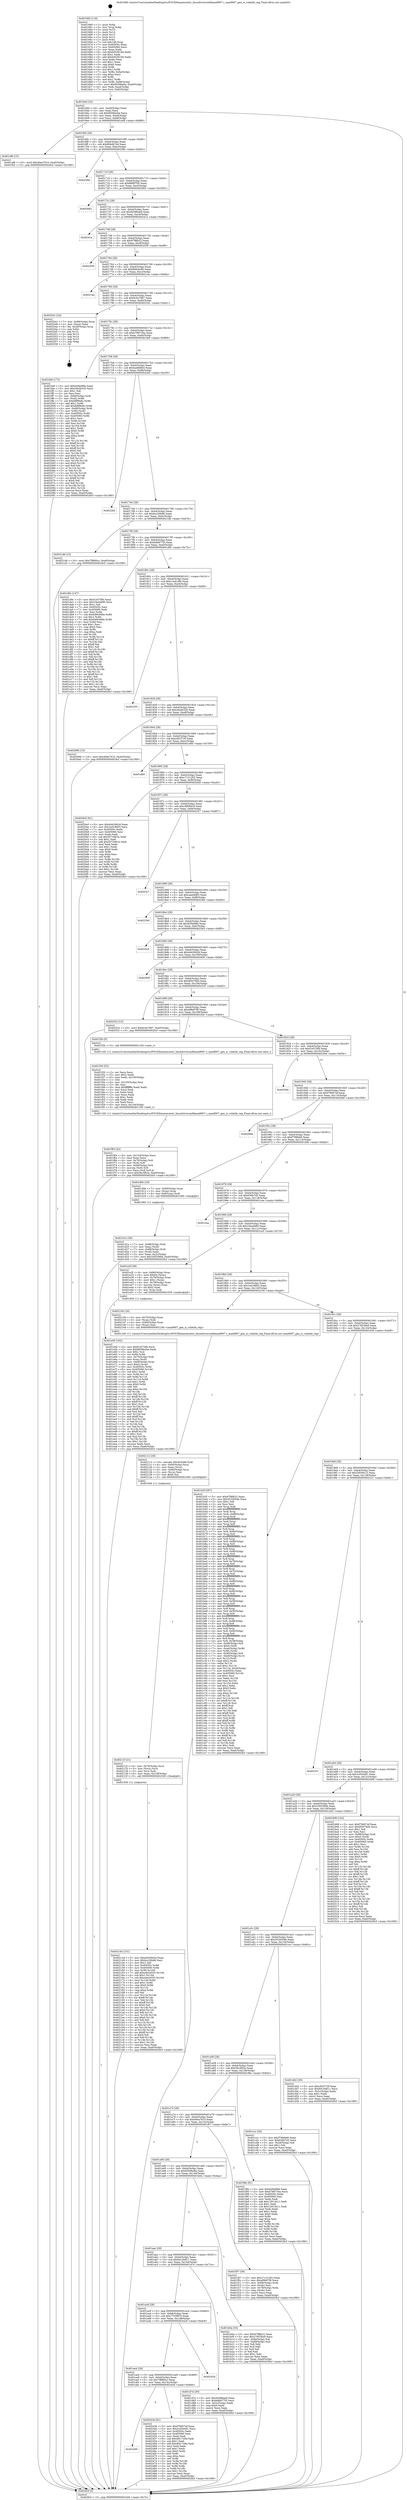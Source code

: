 digraph "0x401660" {
  label = "0x401660 (/mnt/c/Users/mathe/Desktop/tcc/POCII/binaries/extr_linuxdriversmfdmax8907.c_max8907_gen_is_volatile_reg_Final-ollvm.out::main(0))"
  labelloc = "t"
  node[shape=record]

  Entry [label="",width=0.3,height=0.3,shape=circle,fillcolor=black,style=filled]
  "0x4016d4" [label="{
     0x4016d4 [32]\l
     | [instrs]\l
     &nbsp;&nbsp;0x4016d4 \<+6\>: mov -0xa0(%rbp),%eax\l
     &nbsp;&nbsp;0x4016da \<+2\>: mov %eax,%ecx\l
     &nbsp;&nbsp;0x4016dc \<+6\>: sub $0x8056b2be,%ecx\l
     &nbsp;&nbsp;0x4016e2 \<+6\>: mov %eax,-0xb4(%rbp)\l
     &nbsp;&nbsp;0x4016e8 \<+6\>: mov %ecx,-0xb8(%rbp)\l
     &nbsp;&nbsp;0x4016ee \<+6\>: je 0000000000401ef8 \<main+0x898\>\l
  }"]
  "0x401ef8" [label="{
     0x401ef8 [15]\l
     | [instrs]\l
     &nbsp;&nbsp;0x401ef8 \<+10\>: movl $0x40ee7610,-0xa0(%rbp)\l
     &nbsp;&nbsp;0x401f02 \<+5\>: jmp 00000000004026cf \<main+0x106f\>\l
  }"]
  "0x4016f4" [label="{
     0x4016f4 [28]\l
     | [instrs]\l
     &nbsp;&nbsp;0x4016f4 \<+5\>: jmp 00000000004016f9 \<main+0x99\>\l
     &nbsp;&nbsp;0x4016f9 \<+6\>: mov -0xb4(%rbp),%eax\l
     &nbsp;&nbsp;0x4016ff \<+5\>: sub $0x80bdb7ed,%eax\l
     &nbsp;&nbsp;0x401704 \<+6\>: mov %eax,-0xbc(%rbp)\l
     &nbsp;&nbsp;0x40170a \<+6\>: je 000000000040238e \<main+0xd2e\>\l
  }"]
  Exit [label="",width=0.3,height=0.3,shape=circle,fillcolor=black,style=filled,peripheries=2]
  "0x40238e" [label="{
     0x40238e\l
  }", style=dashed]
  "0x401710" [label="{
     0x401710 [28]\l
     | [instrs]\l
     &nbsp;&nbsp;0x401710 \<+5\>: jmp 0000000000401715 \<main+0xb5\>\l
     &nbsp;&nbsp;0x401715 \<+6\>: mov -0xb4(%rbp),%eax\l
     &nbsp;&nbsp;0x40171b \<+5\>: sub $0x86f8f700,%eax\l
     &nbsp;&nbsp;0x401720 \<+6\>: mov %eax,-0xc0(%rbp)\l
     &nbsp;&nbsp;0x401726 \<+6\>: je 0000000000402662 \<main+0x1002\>\l
  }"]
  "0x401b00" [label="{
     0x401b00\l
  }", style=dashed]
  "0x402662" [label="{
     0x402662\l
  }", style=dashed]
  "0x40172c" [label="{
     0x40172c [28]\l
     | [instrs]\l
     &nbsp;&nbsp;0x40172c \<+5\>: jmp 0000000000401731 \<main+0xd1\>\l
     &nbsp;&nbsp;0x401731 \<+6\>: mov -0xb4(%rbp),%eax\l
     &nbsp;&nbsp;0x401737 \<+5\>: sub $0x92086ae9,%eax\l
     &nbsp;&nbsp;0x40173c \<+6\>: mov %eax,-0xc4(%rbp)\l
     &nbsp;&nbsp;0x401742 \<+6\>: je 000000000040241a \<main+0xdba\>\l
  }"]
  "0x40243d" [label="{
     0x40243d [91]\l
     | [instrs]\l
     &nbsp;&nbsp;0x40243d \<+5\>: mov $0xf76607ef,%eax\l
     &nbsp;&nbsp;0x402442 \<+5\>: mov $0x2c934491,%ecx\l
     &nbsp;&nbsp;0x402447 \<+7\>: mov 0x40505c,%edx\l
     &nbsp;&nbsp;0x40244e \<+7\>: mov 0x405060,%esi\l
     &nbsp;&nbsp;0x402455 \<+2\>: mov %edx,%edi\l
     &nbsp;&nbsp;0x402457 \<+6\>: sub $0x4f417e9a,%edi\l
     &nbsp;&nbsp;0x40245d \<+3\>: sub $0x1,%edi\l
     &nbsp;&nbsp;0x402460 \<+6\>: add $0x4f417e9a,%edi\l
     &nbsp;&nbsp;0x402466 \<+3\>: imul %edi,%edx\l
     &nbsp;&nbsp;0x402469 \<+3\>: and $0x1,%edx\l
     &nbsp;&nbsp;0x40246c \<+3\>: cmp $0x0,%edx\l
     &nbsp;&nbsp;0x40246f \<+4\>: sete %r8b\l
     &nbsp;&nbsp;0x402473 \<+3\>: cmp $0xa,%esi\l
     &nbsp;&nbsp;0x402476 \<+4\>: setl %r9b\l
     &nbsp;&nbsp;0x40247a \<+3\>: mov %r8b,%r10b\l
     &nbsp;&nbsp;0x40247d \<+3\>: and %r9b,%r10b\l
     &nbsp;&nbsp;0x402480 \<+3\>: xor %r9b,%r8b\l
     &nbsp;&nbsp;0x402483 \<+3\>: or %r8b,%r10b\l
     &nbsp;&nbsp;0x402486 \<+4\>: test $0x1,%r10b\l
     &nbsp;&nbsp;0x40248a \<+3\>: cmovne %ecx,%eax\l
     &nbsp;&nbsp;0x40248d \<+6\>: mov %eax,-0xa0(%rbp)\l
     &nbsp;&nbsp;0x402493 \<+5\>: jmp 00000000004026cf \<main+0x106f\>\l
  }"]
  "0x40241a" [label="{
     0x40241a\l
  }", style=dashed]
  "0x401748" [label="{
     0x401748 [28]\l
     | [instrs]\l
     &nbsp;&nbsp;0x401748 \<+5\>: jmp 000000000040174d \<main+0xed\>\l
     &nbsp;&nbsp;0x40174d \<+6\>: mov -0xb4(%rbp),%eax\l
     &nbsp;&nbsp;0x401753 \<+5\>: sub $0x97f8fb22,%eax\l
     &nbsp;&nbsp;0x401758 \<+6\>: mov %eax,-0xc8(%rbp)\l
     &nbsp;&nbsp;0x40175e \<+6\>: je 0000000000402559 \<main+0xef9\>\l
  }"]
  "0x401ae4" [label="{
     0x401ae4 [28]\l
     | [instrs]\l
     &nbsp;&nbsp;0x401ae4 \<+5\>: jmp 0000000000401ae9 \<main+0x489\>\l
     &nbsp;&nbsp;0x401ae9 \<+6\>: mov -0xb4(%rbp),%eax\l
     &nbsp;&nbsp;0x401aef \<+5\>: sub $0x7f8f60cc,%eax\l
     &nbsp;&nbsp;0x401af4 \<+6\>: mov %eax,-0x14c(%rbp)\l
     &nbsp;&nbsp;0x401afa \<+6\>: je 000000000040243d \<main+0xddd\>\l
  }"]
  "0x402559" [label="{
     0x402559\l
  }", style=dashed]
  "0x401764" [label="{
     0x401764 [28]\l
     | [instrs]\l
     &nbsp;&nbsp;0x401764 \<+5\>: jmp 0000000000401769 \<main+0x109\>\l
     &nbsp;&nbsp;0x401769 \<+6\>: mov -0xb4(%rbp),%eax\l
     &nbsp;&nbsp;0x40176f \<+5\>: sub $0x9b8c6c80,%eax\l
     &nbsp;&nbsp;0x401774 \<+6\>: mov %eax,-0xcc(%rbp)\l
     &nbsp;&nbsp;0x40177a \<+6\>: je 00000000004021ea \<main+0xb8a\>\l
  }"]
  "0x402429" [label="{
     0x402429\l
  }", style=dashed]
  "0x4021ea" [label="{
     0x4021ea\l
  }", style=dashed]
  "0x401780" [label="{
     0x401780 [28]\l
     | [instrs]\l
     &nbsp;&nbsp;0x401780 \<+5\>: jmp 0000000000401785 \<main+0x125\>\l
     &nbsp;&nbsp;0x401785 \<+6\>: mov -0xb4(%rbp),%eax\l
     &nbsp;&nbsp;0x40178b \<+5\>: sub $0x9c5e7897,%eax\l
     &nbsp;&nbsp;0x401790 \<+6\>: mov %eax,-0xd0(%rbp)\l
     &nbsp;&nbsp;0x401796 \<+6\>: je 0000000000402541 \<main+0xee1\>\l
  }"]
  "0x402144" [label="{
     0x402144 [151]\l
     | [instrs]\l
     &nbsp;&nbsp;0x402144 \<+5\>: mov $0xd443942d,%eax\l
     &nbsp;&nbsp;0x402149 \<+5\>: mov $0xbcc26b66,%esi\l
     &nbsp;&nbsp;0x40214e \<+2\>: mov $0x1,%dl\l
     &nbsp;&nbsp;0x402150 \<+8\>: mov 0x40505c,%r8d\l
     &nbsp;&nbsp;0x402158 \<+8\>: mov 0x405060,%r9d\l
     &nbsp;&nbsp;0x402160 \<+3\>: mov %r8d,%r10d\l
     &nbsp;&nbsp;0x402163 \<+7\>: add $0xe4e2e553,%r10d\l
     &nbsp;&nbsp;0x40216a \<+4\>: sub $0x1,%r10d\l
     &nbsp;&nbsp;0x40216e \<+7\>: sub $0xe4e2e553,%r10d\l
     &nbsp;&nbsp;0x402175 \<+4\>: imul %r10d,%r8d\l
     &nbsp;&nbsp;0x402179 \<+4\>: and $0x1,%r8d\l
     &nbsp;&nbsp;0x40217d \<+4\>: cmp $0x0,%r8d\l
     &nbsp;&nbsp;0x402181 \<+4\>: sete %r11b\l
     &nbsp;&nbsp;0x402185 \<+4\>: cmp $0xa,%r9d\l
     &nbsp;&nbsp;0x402189 \<+3\>: setl %bl\l
     &nbsp;&nbsp;0x40218c \<+3\>: mov %r11b,%r14b\l
     &nbsp;&nbsp;0x40218f \<+4\>: xor $0xff,%r14b\l
     &nbsp;&nbsp;0x402193 \<+3\>: mov %bl,%r15b\l
     &nbsp;&nbsp;0x402196 \<+4\>: xor $0xff,%r15b\l
     &nbsp;&nbsp;0x40219a \<+3\>: xor $0x0,%dl\l
     &nbsp;&nbsp;0x40219d \<+3\>: mov %r14b,%r12b\l
     &nbsp;&nbsp;0x4021a0 \<+4\>: and $0x0,%r12b\l
     &nbsp;&nbsp;0x4021a4 \<+3\>: and %dl,%r11b\l
     &nbsp;&nbsp;0x4021a7 \<+3\>: mov %r15b,%r13b\l
     &nbsp;&nbsp;0x4021aa \<+4\>: and $0x0,%r13b\l
     &nbsp;&nbsp;0x4021ae \<+2\>: and %dl,%bl\l
     &nbsp;&nbsp;0x4021b0 \<+3\>: or %r11b,%r12b\l
     &nbsp;&nbsp;0x4021b3 \<+3\>: or %bl,%r13b\l
     &nbsp;&nbsp;0x4021b6 \<+3\>: xor %r13b,%r12b\l
     &nbsp;&nbsp;0x4021b9 \<+3\>: or %r15b,%r14b\l
     &nbsp;&nbsp;0x4021bc \<+4\>: xor $0xff,%r14b\l
     &nbsp;&nbsp;0x4021c0 \<+3\>: or $0x0,%dl\l
     &nbsp;&nbsp;0x4021c3 \<+3\>: and %dl,%r14b\l
     &nbsp;&nbsp;0x4021c6 \<+3\>: or %r14b,%r12b\l
     &nbsp;&nbsp;0x4021c9 \<+4\>: test $0x1,%r12b\l
     &nbsp;&nbsp;0x4021cd \<+3\>: cmovne %esi,%eax\l
     &nbsp;&nbsp;0x4021d0 \<+6\>: mov %eax,-0xa0(%rbp)\l
     &nbsp;&nbsp;0x4021d6 \<+5\>: jmp 00000000004026cf \<main+0x106f\>\l
  }"]
  "0x402541" [label="{
     0x402541 [24]\l
     | [instrs]\l
     &nbsp;&nbsp;0x402541 \<+7\>: mov -0x98(%rbp),%rax\l
     &nbsp;&nbsp;0x402548 \<+2\>: mov (%rax),%eax\l
     &nbsp;&nbsp;0x40254a \<+4\>: lea -0x28(%rbp),%rsp\l
     &nbsp;&nbsp;0x40254e \<+1\>: pop %rbx\l
     &nbsp;&nbsp;0x40254f \<+2\>: pop %r12\l
     &nbsp;&nbsp;0x402551 \<+2\>: pop %r13\l
     &nbsp;&nbsp;0x402553 \<+2\>: pop %r14\l
     &nbsp;&nbsp;0x402555 \<+2\>: pop %r15\l
     &nbsp;&nbsp;0x402557 \<+1\>: pop %rbp\l
     &nbsp;&nbsp;0x402558 \<+1\>: ret\l
  }"]
  "0x40179c" [label="{
     0x40179c [28]\l
     | [instrs]\l
     &nbsp;&nbsp;0x40179c \<+5\>: jmp 00000000004017a1 \<main+0x141\>\l
     &nbsp;&nbsp;0x4017a1 \<+6\>: mov -0xb4(%rbp),%eax\l
     &nbsp;&nbsp;0x4017a7 \<+5\>: sub $0xb788734a,%eax\l
     &nbsp;&nbsp;0x4017ac \<+6\>: mov %eax,-0xd4(%rbp)\l
     &nbsp;&nbsp;0x4017b2 \<+6\>: je 0000000000401fe9 \<main+0x989\>\l
  }"]
  "0x40212f" [label="{
     0x40212f [21]\l
     | [instrs]\l
     &nbsp;&nbsp;0x40212f \<+4\>: mov -0x70(%rbp),%rcx\l
     &nbsp;&nbsp;0x402133 \<+3\>: mov (%rcx),%rcx\l
     &nbsp;&nbsp;0x402136 \<+3\>: mov %rcx,%rdi\l
     &nbsp;&nbsp;0x402139 \<+6\>: mov %eax,-0x158(%rbp)\l
     &nbsp;&nbsp;0x40213f \<+5\>: call 0000000000401030 \<free@plt\>\l
     | [calls]\l
     &nbsp;&nbsp;0x401030 \{1\} (unknown)\l
  }"]
  "0x401fe9" [label="{
     0x401fe9 [173]\l
     | [instrs]\l
     &nbsp;&nbsp;0x401fe9 \<+5\>: mov $0xd2f4d98e,%eax\l
     &nbsp;&nbsp;0x401fee \<+5\>: mov $0xc6a5b320,%ecx\l
     &nbsp;&nbsp;0x401ff3 \<+2\>: mov $0x1,%dl\l
     &nbsp;&nbsp;0x401ff5 \<+2\>: xor %esi,%esi\l
     &nbsp;&nbsp;0x401ff7 \<+4\>: mov -0x68(%rbp),%rdi\l
     &nbsp;&nbsp;0x401ffb \<+3\>: mov (%rdi),%r8d\l
     &nbsp;&nbsp;0x401ffe \<+7\>: sub $0xfd8f9e8c,%r8d\l
     &nbsp;&nbsp;0x402005 \<+4\>: add $0x1,%r8d\l
     &nbsp;&nbsp;0x402009 \<+7\>: add $0xfd8f9e8c,%r8d\l
     &nbsp;&nbsp;0x402010 \<+4\>: mov -0x68(%rbp),%rdi\l
     &nbsp;&nbsp;0x402014 \<+3\>: mov %r8d,(%rdi)\l
     &nbsp;&nbsp;0x402017 \<+8\>: mov 0x40505c,%r8d\l
     &nbsp;&nbsp;0x40201f \<+8\>: mov 0x405060,%r9d\l
     &nbsp;&nbsp;0x402027 \<+3\>: sub $0x1,%esi\l
     &nbsp;&nbsp;0x40202a \<+3\>: mov %r8d,%r10d\l
     &nbsp;&nbsp;0x40202d \<+3\>: add %esi,%r10d\l
     &nbsp;&nbsp;0x402030 \<+4\>: imul %r10d,%r8d\l
     &nbsp;&nbsp;0x402034 \<+4\>: and $0x1,%r8d\l
     &nbsp;&nbsp;0x402038 \<+4\>: cmp $0x0,%r8d\l
     &nbsp;&nbsp;0x40203c \<+4\>: sete %r11b\l
     &nbsp;&nbsp;0x402040 \<+4\>: cmp $0xa,%r9d\l
     &nbsp;&nbsp;0x402044 \<+3\>: setl %bl\l
     &nbsp;&nbsp;0x402047 \<+3\>: mov %r11b,%r14b\l
     &nbsp;&nbsp;0x40204a \<+4\>: xor $0xff,%r14b\l
     &nbsp;&nbsp;0x40204e \<+3\>: mov %bl,%r15b\l
     &nbsp;&nbsp;0x402051 \<+4\>: xor $0xff,%r15b\l
     &nbsp;&nbsp;0x402055 \<+3\>: xor $0x0,%dl\l
     &nbsp;&nbsp;0x402058 \<+3\>: mov %r14b,%r12b\l
     &nbsp;&nbsp;0x40205b \<+4\>: and $0x0,%r12b\l
     &nbsp;&nbsp;0x40205f \<+3\>: and %dl,%r11b\l
     &nbsp;&nbsp;0x402062 \<+3\>: mov %r15b,%r13b\l
     &nbsp;&nbsp;0x402065 \<+4\>: and $0x0,%r13b\l
     &nbsp;&nbsp;0x402069 \<+2\>: and %dl,%bl\l
     &nbsp;&nbsp;0x40206b \<+3\>: or %r11b,%r12b\l
     &nbsp;&nbsp;0x40206e \<+3\>: or %bl,%r13b\l
     &nbsp;&nbsp;0x402071 \<+3\>: xor %r13b,%r12b\l
     &nbsp;&nbsp;0x402074 \<+3\>: or %r15b,%r14b\l
     &nbsp;&nbsp;0x402077 \<+4\>: xor $0xff,%r14b\l
     &nbsp;&nbsp;0x40207b \<+3\>: or $0x0,%dl\l
     &nbsp;&nbsp;0x40207e \<+3\>: and %dl,%r14b\l
     &nbsp;&nbsp;0x402081 \<+3\>: or %r14b,%r12b\l
     &nbsp;&nbsp;0x402084 \<+4\>: test $0x1,%r12b\l
     &nbsp;&nbsp;0x402088 \<+3\>: cmovne %ecx,%eax\l
     &nbsp;&nbsp;0x40208b \<+6\>: mov %eax,-0xa0(%rbp)\l
     &nbsp;&nbsp;0x402091 \<+5\>: jmp 00000000004026cf \<main+0x106f\>\l
  }"]
  "0x4017b8" [label="{
     0x4017b8 [28]\l
     | [instrs]\l
     &nbsp;&nbsp;0x4017b8 \<+5\>: jmp 00000000004017bd \<main+0x15d\>\l
     &nbsp;&nbsp;0x4017bd \<+6\>: mov -0xb4(%rbp),%eax\l
     &nbsp;&nbsp;0x4017c3 \<+5\>: sub $0xbad8d8c0,%eax\l
     &nbsp;&nbsp;0x4017c8 \<+6\>: mov %eax,-0xd8(%rbp)\l
     &nbsp;&nbsp;0x4017ce \<+6\>: je 00000000004022b0 \<main+0xc50\>\l
  }"]
  "0x402112" [label="{
     0x402112 [29]\l
     | [instrs]\l
     &nbsp;&nbsp;0x402112 \<+10\>: movabs $0x4030d6,%rdi\l
     &nbsp;&nbsp;0x40211c \<+4\>: mov -0x60(%rbp),%rcx\l
     &nbsp;&nbsp;0x402120 \<+2\>: mov %eax,(%rcx)\l
     &nbsp;&nbsp;0x402122 \<+4\>: mov -0x60(%rbp),%rcx\l
     &nbsp;&nbsp;0x402126 \<+2\>: mov (%rcx),%esi\l
     &nbsp;&nbsp;0x402128 \<+2\>: mov $0x0,%al\l
     &nbsp;&nbsp;0x40212a \<+5\>: call 0000000000401040 \<printf@plt\>\l
     | [calls]\l
     &nbsp;&nbsp;0x401040 \{1\} (unknown)\l
  }"]
  "0x4022b0" [label="{
     0x4022b0\l
  }", style=dashed]
  "0x4017d4" [label="{
     0x4017d4 [28]\l
     | [instrs]\l
     &nbsp;&nbsp;0x4017d4 \<+5\>: jmp 00000000004017d9 \<main+0x179\>\l
     &nbsp;&nbsp;0x4017d9 \<+6\>: mov -0xb4(%rbp),%eax\l
     &nbsp;&nbsp;0x4017df \<+5\>: sub $0xbcc26b66,%eax\l
     &nbsp;&nbsp;0x4017e4 \<+6\>: mov %eax,-0xdc(%rbp)\l
     &nbsp;&nbsp;0x4017ea \<+6\>: je 00000000004021db \<main+0xb7b\>\l
  }"]
  "0x401f64" [label="{
     0x401f64 [42]\l
     | [instrs]\l
     &nbsp;&nbsp;0x401f64 \<+6\>: mov -0x154(%rbp),%ecx\l
     &nbsp;&nbsp;0x401f6a \<+3\>: imul %eax,%ecx\l
     &nbsp;&nbsp;0x401f6d \<+4\>: mov -0x70(%rbp),%r8\l
     &nbsp;&nbsp;0x401f71 \<+3\>: mov (%r8),%r8\l
     &nbsp;&nbsp;0x401f74 \<+4\>: mov -0x68(%rbp),%r9\l
     &nbsp;&nbsp;0x401f78 \<+3\>: movslq (%r9),%r9\l
     &nbsp;&nbsp;0x401f7b \<+4\>: mov %ecx,(%r8,%r9,4)\l
     &nbsp;&nbsp;0x401f7f \<+10\>: movl $0x36c3f02e,-0xa0(%rbp)\l
     &nbsp;&nbsp;0x401f89 \<+5\>: jmp 00000000004026cf \<main+0x106f\>\l
  }"]
  "0x4021db" [label="{
     0x4021db [15]\l
     | [instrs]\l
     &nbsp;&nbsp;0x4021db \<+10\>: movl $0x7f8f60cc,-0xa0(%rbp)\l
     &nbsp;&nbsp;0x4021e5 \<+5\>: jmp 00000000004026cf \<main+0x106f\>\l
  }"]
  "0x4017f0" [label="{
     0x4017f0 [28]\l
     | [instrs]\l
     &nbsp;&nbsp;0x4017f0 \<+5\>: jmp 00000000004017f5 \<main+0x195\>\l
     &nbsp;&nbsp;0x4017f5 \<+6\>: mov -0xb4(%rbp),%eax\l
     &nbsp;&nbsp;0x4017fb \<+5\>: sub $0xbdb977f3,%eax\l
     &nbsp;&nbsp;0x401800 \<+6\>: mov %eax,-0xe0(%rbp)\l
     &nbsp;&nbsp;0x401806 \<+6\>: je 0000000000401d9c \<main+0x73c\>\l
  }"]
  "0x401f30" [label="{
     0x401f30 [52]\l
     | [instrs]\l
     &nbsp;&nbsp;0x401f30 \<+2\>: xor %ecx,%ecx\l
     &nbsp;&nbsp;0x401f32 \<+5\>: mov $0x2,%edx\l
     &nbsp;&nbsp;0x401f37 \<+6\>: mov %edx,-0x150(%rbp)\l
     &nbsp;&nbsp;0x401f3d \<+1\>: cltd\l
     &nbsp;&nbsp;0x401f3e \<+6\>: mov -0x150(%rbp),%esi\l
     &nbsp;&nbsp;0x401f44 \<+2\>: idiv %esi\l
     &nbsp;&nbsp;0x401f46 \<+6\>: imul $0xfffffffe,%edx,%edx\l
     &nbsp;&nbsp;0x401f4c \<+2\>: mov %ecx,%edi\l
     &nbsp;&nbsp;0x401f4e \<+2\>: sub %edx,%edi\l
     &nbsp;&nbsp;0x401f50 \<+2\>: mov %ecx,%edx\l
     &nbsp;&nbsp;0x401f52 \<+3\>: sub $0x1,%edx\l
     &nbsp;&nbsp;0x401f55 \<+2\>: add %edx,%edi\l
     &nbsp;&nbsp;0x401f57 \<+2\>: sub %edi,%ecx\l
     &nbsp;&nbsp;0x401f59 \<+6\>: mov %ecx,-0x154(%rbp)\l
     &nbsp;&nbsp;0x401f5f \<+5\>: call 0000000000401160 \<next_i\>\l
     | [calls]\l
     &nbsp;&nbsp;0x401160 \{1\} (/mnt/c/Users/mathe/Desktop/tcc/POCII/binaries/extr_linuxdriversmfdmax8907.c_max8907_gen_is_volatile_reg_Final-ollvm.out::next_i)\l
  }"]
  "0x401d9c" [label="{
     0x401d9c [147]\l
     | [instrs]\l
     &nbsp;&nbsp;0x401d9c \<+5\>: mov $0xf1e570f4,%eax\l
     &nbsp;&nbsp;0x401da1 \<+5\>: mov $0x10ee4690,%ecx\l
     &nbsp;&nbsp;0x401da6 \<+2\>: mov $0x1,%dl\l
     &nbsp;&nbsp;0x401da8 \<+7\>: mov 0x40505c,%esi\l
     &nbsp;&nbsp;0x401daf \<+7\>: mov 0x405060,%edi\l
     &nbsp;&nbsp;0x401db6 \<+3\>: mov %esi,%r8d\l
     &nbsp;&nbsp;0x401db9 \<+7\>: sub $0x6460408e,%r8d\l
     &nbsp;&nbsp;0x401dc0 \<+4\>: sub $0x1,%r8d\l
     &nbsp;&nbsp;0x401dc4 \<+7\>: add $0x6460408e,%r8d\l
     &nbsp;&nbsp;0x401dcb \<+4\>: imul %r8d,%esi\l
     &nbsp;&nbsp;0x401dcf \<+3\>: and $0x1,%esi\l
     &nbsp;&nbsp;0x401dd2 \<+3\>: cmp $0x0,%esi\l
     &nbsp;&nbsp;0x401dd5 \<+4\>: sete %r9b\l
     &nbsp;&nbsp;0x401dd9 \<+3\>: cmp $0xa,%edi\l
     &nbsp;&nbsp;0x401ddc \<+4\>: setl %r10b\l
     &nbsp;&nbsp;0x401de0 \<+3\>: mov %r9b,%r11b\l
     &nbsp;&nbsp;0x401de3 \<+4\>: xor $0xff,%r11b\l
     &nbsp;&nbsp;0x401de7 \<+3\>: mov %r10b,%bl\l
     &nbsp;&nbsp;0x401dea \<+3\>: xor $0xff,%bl\l
     &nbsp;&nbsp;0x401ded \<+3\>: xor $0x1,%dl\l
     &nbsp;&nbsp;0x401df0 \<+3\>: mov %r11b,%r14b\l
     &nbsp;&nbsp;0x401df3 \<+4\>: and $0xff,%r14b\l
     &nbsp;&nbsp;0x401df7 \<+3\>: and %dl,%r9b\l
     &nbsp;&nbsp;0x401dfa \<+3\>: mov %bl,%r15b\l
     &nbsp;&nbsp;0x401dfd \<+4\>: and $0xff,%r15b\l
     &nbsp;&nbsp;0x401e01 \<+3\>: and %dl,%r10b\l
     &nbsp;&nbsp;0x401e04 \<+3\>: or %r9b,%r14b\l
     &nbsp;&nbsp;0x401e07 \<+3\>: or %r10b,%r15b\l
     &nbsp;&nbsp;0x401e0a \<+3\>: xor %r15b,%r14b\l
     &nbsp;&nbsp;0x401e0d \<+3\>: or %bl,%r11b\l
     &nbsp;&nbsp;0x401e10 \<+4\>: xor $0xff,%r11b\l
     &nbsp;&nbsp;0x401e14 \<+3\>: or $0x1,%dl\l
     &nbsp;&nbsp;0x401e17 \<+3\>: and %dl,%r11b\l
     &nbsp;&nbsp;0x401e1a \<+3\>: or %r11b,%r14b\l
     &nbsp;&nbsp;0x401e1d \<+4\>: test $0x1,%r14b\l
     &nbsp;&nbsp;0x401e21 \<+3\>: cmovne %ecx,%eax\l
     &nbsp;&nbsp;0x401e24 \<+6\>: mov %eax,-0xa0(%rbp)\l
     &nbsp;&nbsp;0x401e2a \<+5\>: jmp 00000000004026cf \<main+0x106f\>\l
  }"]
  "0x40180c" [label="{
     0x40180c [28]\l
     | [instrs]\l
     &nbsp;&nbsp;0x40180c \<+5\>: jmp 0000000000401811 \<main+0x1b1\>\l
     &nbsp;&nbsp;0x401811 \<+6\>: mov -0xb4(%rbp),%eax\l
     &nbsp;&nbsp;0x401817 \<+5\>: sub $0xc1e4cc9b,%eax\l
     &nbsp;&nbsp;0x40181c \<+6\>: mov %eax,-0xe4(%rbp)\l
     &nbsp;&nbsp;0x401822 \<+6\>: je 0000000000402255 \<main+0xbf5\>\l
  }"]
  "0x401e56" [label="{
     0x401e56 [162]\l
     | [instrs]\l
     &nbsp;&nbsp;0x401e56 \<+5\>: mov $0xf1e570f4,%ecx\l
     &nbsp;&nbsp;0x401e5b \<+5\>: mov $0x8056b2be,%edx\l
     &nbsp;&nbsp;0x401e60 \<+3\>: mov $0x1,%sil\l
     &nbsp;&nbsp;0x401e63 \<+3\>: xor %r8d,%r8d\l
     &nbsp;&nbsp;0x401e66 \<+4\>: mov -0x70(%rbp),%rdi\l
     &nbsp;&nbsp;0x401e6a \<+3\>: mov %rax,(%rdi)\l
     &nbsp;&nbsp;0x401e6d \<+4\>: mov -0x68(%rbp),%rax\l
     &nbsp;&nbsp;0x401e71 \<+6\>: movl $0x0,(%rax)\l
     &nbsp;&nbsp;0x401e77 \<+8\>: mov 0x40505c,%r9d\l
     &nbsp;&nbsp;0x401e7f \<+8\>: mov 0x405060,%r10d\l
     &nbsp;&nbsp;0x401e87 \<+4\>: sub $0x1,%r8d\l
     &nbsp;&nbsp;0x401e8b \<+3\>: mov %r9d,%r11d\l
     &nbsp;&nbsp;0x401e8e \<+3\>: add %r8d,%r11d\l
     &nbsp;&nbsp;0x401e91 \<+4\>: imul %r11d,%r9d\l
     &nbsp;&nbsp;0x401e95 \<+4\>: and $0x1,%r9d\l
     &nbsp;&nbsp;0x401e99 \<+4\>: cmp $0x0,%r9d\l
     &nbsp;&nbsp;0x401e9d \<+3\>: sete %bl\l
     &nbsp;&nbsp;0x401ea0 \<+4\>: cmp $0xa,%r10d\l
     &nbsp;&nbsp;0x401ea4 \<+4\>: setl %r14b\l
     &nbsp;&nbsp;0x401ea8 \<+3\>: mov %bl,%r15b\l
     &nbsp;&nbsp;0x401eab \<+4\>: xor $0xff,%r15b\l
     &nbsp;&nbsp;0x401eaf \<+3\>: mov %r14b,%r12b\l
     &nbsp;&nbsp;0x401eb2 \<+4\>: xor $0xff,%r12b\l
     &nbsp;&nbsp;0x401eb6 \<+4\>: xor $0x1,%sil\l
     &nbsp;&nbsp;0x401eba \<+3\>: mov %r15b,%r13b\l
     &nbsp;&nbsp;0x401ebd \<+4\>: and $0xff,%r13b\l
     &nbsp;&nbsp;0x401ec1 \<+3\>: and %sil,%bl\l
     &nbsp;&nbsp;0x401ec4 \<+3\>: mov %r12b,%al\l
     &nbsp;&nbsp;0x401ec7 \<+2\>: and $0xff,%al\l
     &nbsp;&nbsp;0x401ec9 \<+3\>: and %sil,%r14b\l
     &nbsp;&nbsp;0x401ecc \<+3\>: or %bl,%r13b\l
     &nbsp;&nbsp;0x401ecf \<+3\>: or %r14b,%al\l
     &nbsp;&nbsp;0x401ed2 \<+3\>: xor %al,%r13b\l
     &nbsp;&nbsp;0x401ed5 \<+3\>: or %r12b,%r15b\l
     &nbsp;&nbsp;0x401ed8 \<+4\>: xor $0xff,%r15b\l
     &nbsp;&nbsp;0x401edc \<+4\>: or $0x1,%sil\l
     &nbsp;&nbsp;0x401ee0 \<+3\>: and %sil,%r15b\l
     &nbsp;&nbsp;0x401ee3 \<+3\>: or %r15b,%r13b\l
     &nbsp;&nbsp;0x401ee6 \<+4\>: test $0x1,%r13b\l
     &nbsp;&nbsp;0x401eea \<+3\>: cmovne %edx,%ecx\l
     &nbsp;&nbsp;0x401eed \<+6\>: mov %ecx,-0xa0(%rbp)\l
     &nbsp;&nbsp;0x401ef3 \<+5\>: jmp 00000000004026cf \<main+0x106f\>\l
  }"]
  "0x402255" [label="{
     0x402255\l
  }", style=dashed]
  "0x401828" [label="{
     0x401828 [28]\l
     | [instrs]\l
     &nbsp;&nbsp;0x401828 \<+5\>: jmp 000000000040182d \<main+0x1cd\>\l
     &nbsp;&nbsp;0x40182d \<+6\>: mov -0xb4(%rbp),%eax\l
     &nbsp;&nbsp;0x401833 \<+5\>: sub $0xc6a5b320,%eax\l
     &nbsp;&nbsp;0x401838 \<+6\>: mov %eax,-0xe8(%rbp)\l
     &nbsp;&nbsp;0x40183e \<+6\>: je 0000000000402096 \<main+0xa36\>\l
  }"]
  "0x401ac8" [label="{
     0x401ac8 [28]\l
     | [instrs]\l
     &nbsp;&nbsp;0x401ac8 \<+5\>: jmp 0000000000401acd \<main+0x46d\>\l
     &nbsp;&nbsp;0x401acd \<+6\>: mov -0xb4(%rbp),%eax\l
     &nbsp;&nbsp;0x401ad3 \<+5\>: sub $0x7703f870,%eax\l
     &nbsp;&nbsp;0x401ad8 \<+6\>: mov %eax,-0x148(%rbp)\l
     &nbsp;&nbsp;0x401ade \<+6\>: je 0000000000402429 \<main+0xdc9\>\l
  }"]
  "0x402096" [label="{
     0x402096 [15]\l
     | [instrs]\l
     &nbsp;&nbsp;0x402096 \<+10\>: movl $0x40ee7610,-0xa0(%rbp)\l
     &nbsp;&nbsp;0x4020a0 \<+5\>: jmp 00000000004026cf \<main+0x106f\>\l
  }"]
  "0x401844" [label="{
     0x401844 [28]\l
     | [instrs]\l
     &nbsp;&nbsp;0x401844 \<+5\>: jmp 0000000000401849 \<main+0x1e9\>\l
     &nbsp;&nbsp;0x401849 \<+6\>: mov -0xb4(%rbp),%eax\l
     &nbsp;&nbsp;0x40184f \<+5\>: sub $0xc6f1f729,%eax\l
     &nbsp;&nbsp;0x401854 \<+6\>: mov %eax,-0xec(%rbp)\l
     &nbsp;&nbsp;0x40185a \<+6\>: je 0000000000401d60 \<main+0x700\>\l
  }"]
  "0x401d7e" [label="{
     0x401d7e [30]\l
     | [instrs]\l
     &nbsp;&nbsp;0x401d7e \<+5\>: mov $0x92086ae9,%eax\l
     &nbsp;&nbsp;0x401d83 \<+5\>: mov $0xbdb977f3,%ecx\l
     &nbsp;&nbsp;0x401d88 \<+3\>: mov -0x2c(%rbp),%edx\l
     &nbsp;&nbsp;0x401d8b \<+3\>: cmp $0x0,%edx\l
     &nbsp;&nbsp;0x401d8e \<+3\>: cmove %ecx,%eax\l
     &nbsp;&nbsp;0x401d91 \<+6\>: mov %eax,-0xa0(%rbp)\l
     &nbsp;&nbsp;0x401d97 \<+5\>: jmp 00000000004026cf \<main+0x106f\>\l
  }"]
  "0x401d60" [label="{
     0x401d60\l
  }", style=dashed]
  "0x401860" [label="{
     0x401860 [28]\l
     | [instrs]\l
     &nbsp;&nbsp;0x401860 \<+5\>: jmp 0000000000401865 \<main+0x205\>\l
     &nbsp;&nbsp;0x401865 \<+6\>: mov -0xb4(%rbp),%eax\l
     &nbsp;&nbsp;0x40186b \<+5\>: sub $0xc7131202,%eax\l
     &nbsp;&nbsp;0x401870 \<+6\>: mov %eax,-0xf0(%rbp)\l
     &nbsp;&nbsp;0x401876 \<+6\>: je 00000000004020a5 \<main+0xa45\>\l
  }"]
  "0x401d1e" [label="{
     0x401d1e [36]\l
     | [instrs]\l
     &nbsp;&nbsp;0x401d1e \<+7\>: mov -0x88(%rbp),%rdi\l
     &nbsp;&nbsp;0x401d25 \<+2\>: mov %eax,(%rdi)\l
     &nbsp;&nbsp;0x401d27 \<+7\>: mov -0x88(%rbp),%rdi\l
     &nbsp;&nbsp;0x401d2e \<+2\>: mov (%rdi),%eax\l
     &nbsp;&nbsp;0x401d30 \<+3\>: mov %eax,-0x2c(%rbp)\l
     &nbsp;&nbsp;0x401d33 \<+10\>: movl $0x3305390b,-0xa0(%rbp)\l
     &nbsp;&nbsp;0x401d3d \<+5\>: jmp 00000000004026cf \<main+0x106f\>\l
  }"]
  "0x4020a5" [label="{
     0x4020a5 [91]\l
     | [instrs]\l
     &nbsp;&nbsp;0x4020a5 \<+5\>: mov $0xd443942d,%eax\l
     &nbsp;&nbsp;0x4020aa \<+5\>: mov $0x1ed18603,%ecx\l
     &nbsp;&nbsp;0x4020af \<+7\>: mov 0x40505c,%edx\l
     &nbsp;&nbsp;0x4020b6 \<+7\>: mov 0x405060,%esi\l
     &nbsp;&nbsp;0x4020bd \<+2\>: mov %edx,%edi\l
     &nbsp;&nbsp;0x4020bf \<+6\>: sub $0x5573d61b,%edi\l
     &nbsp;&nbsp;0x4020c5 \<+3\>: sub $0x1,%edi\l
     &nbsp;&nbsp;0x4020c8 \<+6\>: add $0x5573d61b,%edi\l
     &nbsp;&nbsp;0x4020ce \<+3\>: imul %edi,%edx\l
     &nbsp;&nbsp;0x4020d1 \<+3\>: and $0x1,%edx\l
     &nbsp;&nbsp;0x4020d4 \<+3\>: cmp $0x0,%edx\l
     &nbsp;&nbsp;0x4020d7 \<+4\>: sete %r8b\l
     &nbsp;&nbsp;0x4020db \<+3\>: cmp $0xa,%esi\l
     &nbsp;&nbsp;0x4020de \<+4\>: setl %r9b\l
     &nbsp;&nbsp;0x4020e2 \<+3\>: mov %r8b,%r10b\l
     &nbsp;&nbsp;0x4020e5 \<+3\>: and %r9b,%r10b\l
     &nbsp;&nbsp;0x4020e8 \<+3\>: xor %r9b,%r8b\l
     &nbsp;&nbsp;0x4020eb \<+3\>: or %r8b,%r10b\l
     &nbsp;&nbsp;0x4020ee \<+4\>: test $0x1,%r10b\l
     &nbsp;&nbsp;0x4020f2 \<+3\>: cmovne %ecx,%eax\l
     &nbsp;&nbsp;0x4020f5 \<+6\>: mov %eax,-0xa0(%rbp)\l
     &nbsp;&nbsp;0x4020fb \<+5\>: jmp 00000000004026cf \<main+0x106f\>\l
  }"]
  "0x40187c" [label="{
     0x40187c [28]\l
     | [instrs]\l
     &nbsp;&nbsp;0x40187c \<+5\>: jmp 0000000000401881 \<main+0x221\>\l
     &nbsp;&nbsp;0x401881 \<+6\>: mov -0xb4(%rbp),%eax\l
     &nbsp;&nbsp;0x401887 \<+5\>: sub $0xc8f58919,%eax\l
     &nbsp;&nbsp;0x40188c \<+6\>: mov %eax,-0xf4(%rbp)\l
     &nbsp;&nbsp;0x401892 \<+6\>: je 00000000004023c7 \<main+0xd67\>\l
  }"]
  "0x401660" [label="{
     0x401660 [116]\l
     | [instrs]\l
     &nbsp;&nbsp;0x401660 \<+1\>: push %rbp\l
     &nbsp;&nbsp;0x401661 \<+3\>: mov %rsp,%rbp\l
     &nbsp;&nbsp;0x401664 \<+2\>: push %r15\l
     &nbsp;&nbsp;0x401666 \<+2\>: push %r14\l
     &nbsp;&nbsp;0x401668 \<+2\>: push %r13\l
     &nbsp;&nbsp;0x40166a \<+2\>: push %r12\l
     &nbsp;&nbsp;0x40166c \<+1\>: push %rbx\l
     &nbsp;&nbsp;0x40166d \<+7\>: sub $0x148,%rsp\l
     &nbsp;&nbsp;0x401674 \<+7\>: mov 0x40505c,%eax\l
     &nbsp;&nbsp;0x40167b \<+7\>: mov 0x405060,%ecx\l
     &nbsp;&nbsp;0x401682 \<+2\>: mov %eax,%edx\l
     &nbsp;&nbsp;0x401684 \<+6\>: sub $0xb5028194,%edx\l
     &nbsp;&nbsp;0x40168a \<+3\>: sub $0x1,%edx\l
     &nbsp;&nbsp;0x40168d \<+6\>: add $0xb5028194,%edx\l
     &nbsp;&nbsp;0x401693 \<+3\>: imul %edx,%eax\l
     &nbsp;&nbsp;0x401696 \<+3\>: and $0x1,%eax\l
     &nbsp;&nbsp;0x401699 \<+3\>: cmp $0x0,%eax\l
     &nbsp;&nbsp;0x40169c \<+4\>: sete %r8b\l
     &nbsp;&nbsp;0x4016a0 \<+4\>: and $0x1,%r8b\l
     &nbsp;&nbsp;0x4016a4 \<+7\>: mov %r8b,-0x9a(%rbp)\l
     &nbsp;&nbsp;0x4016ab \<+3\>: cmp $0xa,%ecx\l
     &nbsp;&nbsp;0x4016ae \<+4\>: setl %r8b\l
     &nbsp;&nbsp;0x4016b2 \<+4\>: and $0x1,%r8b\l
     &nbsp;&nbsp;0x4016b6 \<+7\>: mov %r8b,-0x99(%rbp)\l
     &nbsp;&nbsp;0x4016bd \<+10\>: movl $0x6059be6a,-0xa0(%rbp)\l
     &nbsp;&nbsp;0x4016c7 \<+6\>: mov %edi,-0xa4(%rbp)\l
     &nbsp;&nbsp;0x4016cd \<+7\>: mov %rsi,-0xb0(%rbp)\l
  }"]
  "0x4023c7" [label="{
     0x4023c7\l
  }", style=dashed]
  "0x401898" [label="{
     0x401898 [28]\l
     | [instrs]\l
     &nbsp;&nbsp;0x401898 \<+5\>: jmp 000000000040189d \<main+0x23d\>\l
     &nbsp;&nbsp;0x40189d \<+6\>: mov -0xb4(%rbp),%eax\l
     &nbsp;&nbsp;0x4018a3 \<+5\>: sub $0xcaed48b5,%eax\l
     &nbsp;&nbsp;0x4018a8 \<+6\>: mov %eax,-0xf8(%rbp)\l
     &nbsp;&nbsp;0x4018ae \<+6\>: je 000000000040239d \<main+0xd3d\>\l
  }"]
  "0x4026cf" [label="{
     0x4026cf [5]\l
     | [instrs]\l
     &nbsp;&nbsp;0x4026cf \<+5\>: jmp 00000000004016d4 \<main+0x74\>\l
  }"]
  "0x40239d" [label="{
     0x40239d\l
  }", style=dashed]
  "0x4018b4" [label="{
     0x4018b4 [28]\l
     | [instrs]\l
     &nbsp;&nbsp;0x4018b4 \<+5\>: jmp 00000000004018b9 \<main+0x259\>\l
     &nbsp;&nbsp;0x4018b9 \<+6\>: mov -0xb4(%rbp),%eax\l
     &nbsp;&nbsp;0x4018bf \<+5\>: sub $0xd2f4d98e,%eax\l
     &nbsp;&nbsp;0x4018c4 \<+6\>: mov %eax,-0xfc(%rbp)\l
     &nbsp;&nbsp;0x4018ca \<+6\>: je 00000000004025e5 \<main+0xf85\>\l
  }"]
  "0x401aac" [label="{
     0x401aac [28]\l
     | [instrs]\l
     &nbsp;&nbsp;0x401aac \<+5\>: jmp 0000000000401ab1 \<main+0x451\>\l
     &nbsp;&nbsp;0x401ab1 \<+6\>: mov -0xb4(%rbp),%eax\l
     &nbsp;&nbsp;0x401ab7 \<+5\>: sub $0x6410e811,%eax\l
     &nbsp;&nbsp;0x401abc \<+6\>: mov %eax,-0x144(%rbp)\l
     &nbsp;&nbsp;0x401ac2 \<+6\>: je 0000000000401d7e \<main+0x71e\>\l
  }"]
  "0x4025e5" [label="{
     0x4025e5\l
  }", style=dashed]
  "0x4018d0" [label="{
     0x4018d0 [28]\l
     | [instrs]\l
     &nbsp;&nbsp;0x4018d0 \<+5\>: jmp 00000000004018d5 \<main+0x275\>\l
     &nbsp;&nbsp;0x4018d5 \<+6\>: mov -0xb4(%rbp),%eax\l
     &nbsp;&nbsp;0x4018db \<+5\>: sub $0xd443942d,%eax\l
     &nbsp;&nbsp;0x4018e0 \<+6\>: mov %eax,-0x100(%rbp)\l
     &nbsp;&nbsp;0x4018e6 \<+6\>: je 000000000040260f \<main+0xfaf\>\l
  }"]
  "0x401b0a" [label="{
     0x401b0a [53]\l
     | [instrs]\l
     &nbsp;&nbsp;0x401b0a \<+5\>: mov $0x97f8fb22,%eax\l
     &nbsp;&nbsp;0x401b0f \<+5\>: mov $0x27853be9,%ecx\l
     &nbsp;&nbsp;0x401b14 \<+6\>: mov -0x9a(%rbp),%dl\l
     &nbsp;&nbsp;0x401b1a \<+7\>: mov -0x99(%rbp),%sil\l
     &nbsp;&nbsp;0x401b21 \<+3\>: mov %dl,%dil\l
     &nbsp;&nbsp;0x401b24 \<+3\>: and %sil,%dil\l
     &nbsp;&nbsp;0x401b27 \<+3\>: xor %sil,%dl\l
     &nbsp;&nbsp;0x401b2a \<+3\>: or %dl,%dil\l
     &nbsp;&nbsp;0x401b2d \<+4\>: test $0x1,%dil\l
     &nbsp;&nbsp;0x401b31 \<+3\>: cmovne %ecx,%eax\l
     &nbsp;&nbsp;0x401b34 \<+6\>: mov %eax,-0xa0(%rbp)\l
     &nbsp;&nbsp;0x401b3a \<+5\>: jmp 00000000004026cf \<main+0x106f\>\l
  }"]
  "0x40260f" [label="{
     0x40260f\l
  }", style=dashed]
  "0x4018ec" [label="{
     0x4018ec [28]\l
     | [instrs]\l
     &nbsp;&nbsp;0x4018ec \<+5\>: jmp 00000000004018f1 \<main+0x291\>\l
     &nbsp;&nbsp;0x4018f1 \<+6\>: mov -0xb4(%rbp),%eax\l
     &nbsp;&nbsp;0x4018f7 \<+5\>: sub $0xdf3079d4,%eax\l
     &nbsp;&nbsp;0x4018fc \<+6\>: mov %eax,-0x104(%rbp)\l
     &nbsp;&nbsp;0x401902 \<+6\>: je 0000000000402532 \<main+0xed2\>\l
  }"]
  "0x401a90" [label="{
     0x401a90 [28]\l
     | [instrs]\l
     &nbsp;&nbsp;0x401a90 \<+5\>: jmp 0000000000401a95 \<main+0x435\>\l
     &nbsp;&nbsp;0x401a95 \<+6\>: mov -0xb4(%rbp),%eax\l
     &nbsp;&nbsp;0x401a9b \<+5\>: sub $0x6059be6a,%eax\l
     &nbsp;&nbsp;0x401aa0 \<+6\>: mov %eax,-0x140(%rbp)\l
     &nbsp;&nbsp;0x401aa6 \<+6\>: je 0000000000401b0a \<main+0x4aa\>\l
  }"]
  "0x402532" [label="{
     0x402532 [15]\l
     | [instrs]\l
     &nbsp;&nbsp;0x402532 \<+10\>: movl $0x9c5e7897,-0xa0(%rbp)\l
     &nbsp;&nbsp;0x40253c \<+5\>: jmp 00000000004026cf \<main+0x106f\>\l
  }"]
  "0x401908" [label="{
     0x401908 [28]\l
     | [instrs]\l
     &nbsp;&nbsp;0x401908 \<+5\>: jmp 000000000040190d \<main+0x2ad\>\l
     &nbsp;&nbsp;0x40190d \<+6\>: mov -0xb4(%rbp),%eax\l
     &nbsp;&nbsp;0x401913 \<+5\>: sub $0xef9b97f6,%eax\l
     &nbsp;&nbsp;0x401918 \<+6\>: mov %eax,-0x108(%rbp)\l
     &nbsp;&nbsp;0x40191e \<+6\>: je 0000000000401f2b \<main+0x8cb\>\l
  }"]
  "0x401f07" [label="{
     0x401f07 [36]\l
     | [instrs]\l
     &nbsp;&nbsp;0x401f07 \<+5\>: mov $0xc7131202,%eax\l
     &nbsp;&nbsp;0x401f0c \<+5\>: mov $0xef9b97f6,%ecx\l
     &nbsp;&nbsp;0x401f11 \<+4\>: mov -0x68(%rbp),%rdx\l
     &nbsp;&nbsp;0x401f15 \<+2\>: mov (%rdx),%esi\l
     &nbsp;&nbsp;0x401f17 \<+4\>: mov -0x78(%rbp),%rdx\l
     &nbsp;&nbsp;0x401f1b \<+2\>: cmp (%rdx),%esi\l
     &nbsp;&nbsp;0x401f1d \<+3\>: cmovl %ecx,%eax\l
     &nbsp;&nbsp;0x401f20 \<+6\>: mov %eax,-0xa0(%rbp)\l
     &nbsp;&nbsp;0x401f26 \<+5\>: jmp 00000000004026cf \<main+0x106f\>\l
  }"]
  "0x401f2b" [label="{
     0x401f2b [5]\l
     | [instrs]\l
     &nbsp;&nbsp;0x401f2b \<+5\>: call 0000000000401160 \<next_i\>\l
     | [calls]\l
     &nbsp;&nbsp;0x401160 \{1\} (/mnt/c/Users/mathe/Desktop/tcc/POCII/binaries/extr_linuxdriversmfdmax8907.c_max8907_gen_is_volatile_reg_Final-ollvm.out::next_i)\l
  }"]
  "0x401924" [label="{
     0x401924 [28]\l
     | [instrs]\l
     &nbsp;&nbsp;0x401924 \<+5\>: jmp 0000000000401929 \<main+0x2c9\>\l
     &nbsp;&nbsp;0x401929 \<+6\>: mov -0xb4(%rbp),%eax\l
     &nbsp;&nbsp;0x40192f \<+5\>: sub $0xf1e570f4,%eax\l
     &nbsp;&nbsp;0x401934 \<+6\>: mov %eax,-0x10c(%rbp)\l
     &nbsp;&nbsp;0x40193a \<+6\>: je 000000000040259e \<main+0xf3e\>\l
  }"]
  "0x401a74" [label="{
     0x401a74 [28]\l
     | [instrs]\l
     &nbsp;&nbsp;0x401a74 \<+5\>: jmp 0000000000401a79 \<main+0x419\>\l
     &nbsp;&nbsp;0x401a79 \<+6\>: mov -0xb4(%rbp),%eax\l
     &nbsp;&nbsp;0x401a7f \<+5\>: sub $0x40ee7610,%eax\l
     &nbsp;&nbsp;0x401a84 \<+6\>: mov %eax,-0x13c(%rbp)\l
     &nbsp;&nbsp;0x401a8a \<+6\>: je 0000000000401f07 \<main+0x8a7\>\l
  }"]
  "0x40259e" [label="{
     0x40259e\l
  }", style=dashed]
  "0x401940" [label="{
     0x401940 [28]\l
     | [instrs]\l
     &nbsp;&nbsp;0x401940 \<+5\>: jmp 0000000000401945 \<main+0x2e5\>\l
     &nbsp;&nbsp;0x401945 \<+6\>: mov -0xb4(%rbp),%eax\l
     &nbsp;&nbsp;0x40194b \<+5\>: sub $0xf76607ef,%eax\l
     &nbsp;&nbsp;0x401950 \<+6\>: mov %eax,-0x110(%rbp)\l
     &nbsp;&nbsp;0x401956 \<+6\>: je 00000000004026b8 \<main+0x1058\>\l
  }"]
  "0x401f8e" [label="{
     0x401f8e [91]\l
     | [instrs]\l
     &nbsp;&nbsp;0x401f8e \<+5\>: mov $0xd2f4d98e,%eax\l
     &nbsp;&nbsp;0x401f93 \<+5\>: mov $0xb788734a,%ecx\l
     &nbsp;&nbsp;0x401f98 \<+7\>: mov 0x40505c,%edx\l
     &nbsp;&nbsp;0x401f9f \<+7\>: mov 0x405060,%esi\l
     &nbsp;&nbsp;0x401fa6 \<+2\>: mov %edx,%edi\l
     &nbsp;&nbsp;0x401fa8 \<+6\>: add $0x12913e11,%edi\l
     &nbsp;&nbsp;0x401fae \<+3\>: sub $0x1,%edi\l
     &nbsp;&nbsp;0x401fb1 \<+6\>: sub $0x12913e11,%edi\l
     &nbsp;&nbsp;0x401fb7 \<+3\>: imul %edi,%edx\l
     &nbsp;&nbsp;0x401fba \<+3\>: and $0x1,%edx\l
     &nbsp;&nbsp;0x401fbd \<+3\>: cmp $0x0,%edx\l
     &nbsp;&nbsp;0x401fc0 \<+4\>: sete %r8b\l
     &nbsp;&nbsp;0x401fc4 \<+3\>: cmp $0xa,%esi\l
     &nbsp;&nbsp;0x401fc7 \<+4\>: setl %r9b\l
     &nbsp;&nbsp;0x401fcb \<+3\>: mov %r8b,%r10b\l
     &nbsp;&nbsp;0x401fce \<+3\>: and %r9b,%r10b\l
     &nbsp;&nbsp;0x401fd1 \<+3\>: xor %r9b,%r8b\l
     &nbsp;&nbsp;0x401fd4 \<+3\>: or %r8b,%r10b\l
     &nbsp;&nbsp;0x401fd7 \<+4\>: test $0x1,%r10b\l
     &nbsp;&nbsp;0x401fdb \<+3\>: cmovne %ecx,%eax\l
     &nbsp;&nbsp;0x401fde \<+6\>: mov %eax,-0xa0(%rbp)\l
     &nbsp;&nbsp;0x401fe4 \<+5\>: jmp 00000000004026cf \<main+0x106f\>\l
  }"]
  "0x4026b8" [label="{
     0x4026b8\l
  }", style=dashed]
  "0x40195c" [label="{
     0x40195c [28]\l
     | [instrs]\l
     &nbsp;&nbsp;0x40195c \<+5\>: jmp 0000000000401961 \<main+0x301\>\l
     &nbsp;&nbsp;0x401961 \<+6\>: mov -0xb4(%rbp),%eax\l
     &nbsp;&nbsp;0x401967 \<+5\>: sub $0xf799feb6,%eax\l
     &nbsp;&nbsp;0x40196c \<+6\>: mov %eax,-0x114(%rbp)\l
     &nbsp;&nbsp;0x401972 \<+6\>: je 0000000000401d0b \<main+0x6ab\>\l
  }"]
  "0x401a58" [label="{
     0x401a58 [28]\l
     | [instrs]\l
     &nbsp;&nbsp;0x401a58 \<+5\>: jmp 0000000000401a5d \<main+0x3fd\>\l
     &nbsp;&nbsp;0x401a5d \<+6\>: mov -0xb4(%rbp),%eax\l
     &nbsp;&nbsp;0x401a63 \<+5\>: sub $0x36c3f02e,%eax\l
     &nbsp;&nbsp;0x401a68 \<+6\>: mov %eax,-0x138(%rbp)\l
     &nbsp;&nbsp;0x401a6e \<+6\>: je 0000000000401f8e \<main+0x92e\>\l
  }"]
  "0x401d0b" [label="{
     0x401d0b [19]\l
     | [instrs]\l
     &nbsp;&nbsp;0x401d0b \<+7\>: mov -0x90(%rbp),%rax\l
     &nbsp;&nbsp;0x401d12 \<+3\>: mov (%rax),%rax\l
     &nbsp;&nbsp;0x401d15 \<+4\>: mov 0x8(%rax),%rdi\l
     &nbsp;&nbsp;0x401d19 \<+5\>: call 0000000000401060 \<atoi@plt\>\l
     | [calls]\l
     &nbsp;&nbsp;0x401060 \{1\} (unknown)\l
  }"]
  "0x401978" [label="{
     0x401978 [28]\l
     | [instrs]\l
     &nbsp;&nbsp;0x401978 \<+5\>: jmp 000000000040197d \<main+0x31d\>\l
     &nbsp;&nbsp;0x40197d \<+6\>: mov -0xb4(%rbp),%eax\l
     &nbsp;&nbsp;0x401983 \<+5\>: sub $0x636b7d3,%eax\l
     &nbsp;&nbsp;0x401988 \<+6\>: mov %eax,-0x118(%rbp)\l
     &nbsp;&nbsp;0x40198e \<+6\>: je 0000000000401cea \<main+0x68a\>\l
  }"]
  "0x401ccc" [label="{
     0x401ccc [30]\l
     | [instrs]\l
     &nbsp;&nbsp;0x401ccc \<+5\>: mov $0xf799feb6,%eax\l
     &nbsp;&nbsp;0x401cd1 \<+5\>: mov $0x636b7d3,%ecx\l
     &nbsp;&nbsp;0x401cd6 \<+3\>: mov -0x2d(%rbp),%dl\l
     &nbsp;&nbsp;0x401cd9 \<+3\>: test $0x1,%dl\l
     &nbsp;&nbsp;0x401cdc \<+3\>: cmovne %ecx,%eax\l
     &nbsp;&nbsp;0x401cdf \<+6\>: mov %eax,-0xa0(%rbp)\l
     &nbsp;&nbsp;0x401ce5 \<+5\>: jmp 00000000004026cf \<main+0x106f\>\l
  }"]
  "0x401cea" [label="{
     0x401cea\l
  }", style=dashed]
  "0x401994" [label="{
     0x401994 [28]\l
     | [instrs]\l
     &nbsp;&nbsp;0x401994 \<+5\>: jmp 0000000000401999 \<main+0x339\>\l
     &nbsp;&nbsp;0x401999 \<+6\>: mov -0xb4(%rbp),%eax\l
     &nbsp;&nbsp;0x40199f \<+5\>: sub $0x10ee4690,%eax\l
     &nbsp;&nbsp;0x4019a4 \<+6\>: mov %eax,-0x11c(%rbp)\l
     &nbsp;&nbsp;0x4019aa \<+6\>: je 0000000000401e2f \<main+0x7cf\>\l
  }"]
  "0x401a3c" [label="{
     0x401a3c [28]\l
     | [instrs]\l
     &nbsp;&nbsp;0x401a3c \<+5\>: jmp 0000000000401a41 \<main+0x3e1\>\l
     &nbsp;&nbsp;0x401a41 \<+6\>: mov -0xb4(%rbp),%eax\l
     &nbsp;&nbsp;0x401a47 \<+5\>: sub $0x3534504b,%eax\l
     &nbsp;&nbsp;0x401a4c \<+6\>: mov %eax,-0x134(%rbp)\l
     &nbsp;&nbsp;0x401a52 \<+6\>: je 0000000000401ccc \<main+0x66c\>\l
  }"]
  "0x401e2f" [label="{
     0x401e2f [39]\l
     | [instrs]\l
     &nbsp;&nbsp;0x401e2f \<+4\>: mov -0x80(%rbp),%rax\l
     &nbsp;&nbsp;0x401e33 \<+6\>: movl $0x64,(%rax)\l
     &nbsp;&nbsp;0x401e39 \<+4\>: mov -0x78(%rbp),%rax\l
     &nbsp;&nbsp;0x401e3d \<+6\>: movl $0x1,(%rax)\l
     &nbsp;&nbsp;0x401e43 \<+4\>: mov -0x78(%rbp),%rax\l
     &nbsp;&nbsp;0x401e47 \<+3\>: movslq (%rax),%rax\l
     &nbsp;&nbsp;0x401e4a \<+4\>: shl $0x2,%rax\l
     &nbsp;&nbsp;0x401e4e \<+3\>: mov %rax,%rdi\l
     &nbsp;&nbsp;0x401e51 \<+5\>: call 0000000000401050 \<malloc@plt\>\l
     | [calls]\l
     &nbsp;&nbsp;0x401050 \{1\} (unknown)\l
  }"]
  "0x4019b0" [label="{
     0x4019b0 [28]\l
     | [instrs]\l
     &nbsp;&nbsp;0x4019b0 \<+5\>: jmp 00000000004019b5 \<main+0x355\>\l
     &nbsp;&nbsp;0x4019b5 \<+6\>: mov -0xb4(%rbp),%eax\l
     &nbsp;&nbsp;0x4019bb \<+5\>: sub $0x1ed18603,%eax\l
     &nbsp;&nbsp;0x4019c0 \<+6\>: mov %eax,-0x120(%rbp)\l
     &nbsp;&nbsp;0x4019c6 \<+6\>: je 0000000000402100 \<main+0xaa0\>\l
  }"]
  "0x401d42" [label="{
     0x401d42 [30]\l
     | [instrs]\l
     &nbsp;&nbsp;0x401d42 \<+5\>: mov $0xc6f1f729,%eax\l
     &nbsp;&nbsp;0x401d47 \<+5\>: mov $0x6410e811,%ecx\l
     &nbsp;&nbsp;0x401d4c \<+3\>: mov -0x2c(%rbp),%edx\l
     &nbsp;&nbsp;0x401d4f \<+3\>: cmp $0x1,%edx\l
     &nbsp;&nbsp;0x401d52 \<+3\>: cmovl %ecx,%eax\l
     &nbsp;&nbsp;0x401d55 \<+6\>: mov %eax,-0xa0(%rbp)\l
     &nbsp;&nbsp;0x401d5b \<+5\>: jmp 00000000004026cf \<main+0x106f\>\l
  }"]
  "0x402100" [label="{
     0x402100 [18]\l
     | [instrs]\l
     &nbsp;&nbsp;0x402100 \<+4\>: mov -0x70(%rbp),%rax\l
     &nbsp;&nbsp;0x402104 \<+3\>: mov (%rax),%rdi\l
     &nbsp;&nbsp;0x402107 \<+4\>: mov -0x80(%rbp),%rax\l
     &nbsp;&nbsp;0x40210b \<+2\>: mov (%rax),%esi\l
     &nbsp;&nbsp;0x40210d \<+5\>: call 0000000000401240 \<max8907_gen_is_volatile_reg\>\l
     | [calls]\l
     &nbsp;&nbsp;0x401240 \{1\} (/mnt/c/Users/mathe/Desktop/tcc/POCII/binaries/extr_linuxdriversmfdmax8907.c_max8907_gen_is_volatile_reg_Final-ollvm.out::max8907_gen_is_volatile_reg)\l
  }"]
  "0x4019cc" [label="{
     0x4019cc [28]\l
     | [instrs]\l
     &nbsp;&nbsp;0x4019cc \<+5\>: jmp 00000000004019d1 \<main+0x371\>\l
     &nbsp;&nbsp;0x4019d1 \<+6\>: mov -0xb4(%rbp),%eax\l
     &nbsp;&nbsp;0x4019d7 \<+5\>: sub $0x27853be9,%eax\l
     &nbsp;&nbsp;0x4019dc \<+6\>: mov %eax,-0x124(%rbp)\l
     &nbsp;&nbsp;0x4019e2 \<+6\>: je 0000000000401b3f \<main+0x4df\>\l
  }"]
  "0x401a20" [label="{
     0x401a20 [28]\l
     | [instrs]\l
     &nbsp;&nbsp;0x401a20 \<+5\>: jmp 0000000000401a25 \<main+0x3c5\>\l
     &nbsp;&nbsp;0x401a25 \<+6\>: mov -0xb4(%rbp),%eax\l
     &nbsp;&nbsp;0x401a2b \<+5\>: sub $0x3305390b,%eax\l
     &nbsp;&nbsp;0x401a30 \<+6\>: mov %eax,-0x130(%rbp)\l
     &nbsp;&nbsp;0x401a36 \<+6\>: je 0000000000401d42 \<main+0x6e2\>\l
  }"]
  "0x401b3f" [label="{
     0x401b3f [397]\l
     | [instrs]\l
     &nbsp;&nbsp;0x401b3f \<+5\>: mov $0x97f8fb22,%eax\l
     &nbsp;&nbsp;0x401b44 \<+5\>: mov $0x3534504b,%ecx\l
     &nbsp;&nbsp;0x401b49 \<+2\>: mov $0x1,%dl\l
     &nbsp;&nbsp;0x401b4b \<+2\>: xor %esi,%esi\l
     &nbsp;&nbsp;0x401b4d \<+3\>: mov %rsp,%rdi\l
     &nbsp;&nbsp;0x401b50 \<+4\>: add $0xfffffffffffffff0,%rdi\l
     &nbsp;&nbsp;0x401b54 \<+3\>: mov %rdi,%rsp\l
     &nbsp;&nbsp;0x401b57 \<+7\>: mov %rdi,-0x98(%rbp)\l
     &nbsp;&nbsp;0x401b5e \<+3\>: mov %rsp,%rdi\l
     &nbsp;&nbsp;0x401b61 \<+4\>: add $0xfffffffffffffff0,%rdi\l
     &nbsp;&nbsp;0x401b65 \<+3\>: mov %rdi,%rsp\l
     &nbsp;&nbsp;0x401b68 \<+3\>: mov %rsp,%r8\l
     &nbsp;&nbsp;0x401b6b \<+4\>: add $0xfffffffffffffff0,%r8\l
     &nbsp;&nbsp;0x401b6f \<+3\>: mov %r8,%rsp\l
     &nbsp;&nbsp;0x401b72 \<+7\>: mov %r8,-0x90(%rbp)\l
     &nbsp;&nbsp;0x401b79 \<+3\>: mov %rsp,%r8\l
     &nbsp;&nbsp;0x401b7c \<+4\>: add $0xfffffffffffffff0,%r8\l
     &nbsp;&nbsp;0x401b80 \<+3\>: mov %r8,%rsp\l
     &nbsp;&nbsp;0x401b83 \<+7\>: mov %r8,-0x88(%rbp)\l
     &nbsp;&nbsp;0x401b8a \<+3\>: mov %rsp,%r8\l
     &nbsp;&nbsp;0x401b8d \<+4\>: add $0xfffffffffffffff0,%r8\l
     &nbsp;&nbsp;0x401b91 \<+3\>: mov %r8,%rsp\l
     &nbsp;&nbsp;0x401b94 \<+4\>: mov %r8,-0x80(%rbp)\l
     &nbsp;&nbsp;0x401b98 \<+3\>: mov %rsp,%r8\l
     &nbsp;&nbsp;0x401b9b \<+4\>: add $0xfffffffffffffff0,%r8\l
     &nbsp;&nbsp;0x401b9f \<+3\>: mov %r8,%rsp\l
     &nbsp;&nbsp;0x401ba2 \<+4\>: mov %r8,-0x78(%rbp)\l
     &nbsp;&nbsp;0x401ba6 \<+3\>: mov %rsp,%r8\l
     &nbsp;&nbsp;0x401ba9 \<+4\>: add $0xfffffffffffffff0,%r8\l
     &nbsp;&nbsp;0x401bad \<+3\>: mov %r8,%rsp\l
     &nbsp;&nbsp;0x401bb0 \<+4\>: mov %r8,-0x70(%rbp)\l
     &nbsp;&nbsp;0x401bb4 \<+3\>: mov %rsp,%r8\l
     &nbsp;&nbsp;0x401bb7 \<+4\>: add $0xfffffffffffffff0,%r8\l
     &nbsp;&nbsp;0x401bbb \<+3\>: mov %r8,%rsp\l
     &nbsp;&nbsp;0x401bbe \<+4\>: mov %r8,-0x68(%rbp)\l
     &nbsp;&nbsp;0x401bc2 \<+3\>: mov %rsp,%r8\l
     &nbsp;&nbsp;0x401bc5 \<+4\>: add $0xfffffffffffffff0,%r8\l
     &nbsp;&nbsp;0x401bc9 \<+3\>: mov %r8,%rsp\l
     &nbsp;&nbsp;0x401bcc \<+4\>: mov %r8,-0x60(%rbp)\l
     &nbsp;&nbsp;0x401bd0 \<+3\>: mov %rsp,%r8\l
     &nbsp;&nbsp;0x401bd3 \<+4\>: add $0xfffffffffffffff0,%r8\l
     &nbsp;&nbsp;0x401bd7 \<+3\>: mov %r8,%rsp\l
     &nbsp;&nbsp;0x401bda \<+4\>: mov %r8,-0x58(%rbp)\l
     &nbsp;&nbsp;0x401bde \<+3\>: mov %rsp,%r8\l
     &nbsp;&nbsp;0x401be1 \<+4\>: add $0xfffffffffffffff0,%r8\l
     &nbsp;&nbsp;0x401be5 \<+3\>: mov %r8,%rsp\l
     &nbsp;&nbsp;0x401be8 \<+4\>: mov %r8,-0x50(%rbp)\l
     &nbsp;&nbsp;0x401bec \<+3\>: mov %rsp,%r8\l
     &nbsp;&nbsp;0x401bef \<+4\>: add $0xfffffffffffffff0,%r8\l
     &nbsp;&nbsp;0x401bf3 \<+3\>: mov %r8,%rsp\l
     &nbsp;&nbsp;0x401bf6 \<+4\>: mov %r8,-0x48(%rbp)\l
     &nbsp;&nbsp;0x401bfa \<+3\>: mov %rsp,%r8\l
     &nbsp;&nbsp;0x401bfd \<+4\>: add $0xfffffffffffffff0,%r8\l
     &nbsp;&nbsp;0x401c01 \<+3\>: mov %r8,%rsp\l
     &nbsp;&nbsp;0x401c04 \<+4\>: mov %r8,-0x40(%rbp)\l
     &nbsp;&nbsp;0x401c08 \<+3\>: mov %rsp,%r8\l
     &nbsp;&nbsp;0x401c0b \<+4\>: add $0xfffffffffffffff0,%r8\l
     &nbsp;&nbsp;0x401c0f \<+3\>: mov %r8,%rsp\l
     &nbsp;&nbsp;0x401c12 \<+4\>: mov %r8,-0x38(%rbp)\l
     &nbsp;&nbsp;0x401c16 \<+7\>: mov -0x98(%rbp),%r8\l
     &nbsp;&nbsp;0x401c1d \<+7\>: movl $0x0,(%r8)\l
     &nbsp;&nbsp;0x401c24 \<+7\>: mov -0xa4(%rbp),%r9d\l
     &nbsp;&nbsp;0x401c2b \<+3\>: mov %r9d,(%rdi)\l
     &nbsp;&nbsp;0x401c2e \<+7\>: mov -0x90(%rbp),%r8\l
     &nbsp;&nbsp;0x401c35 \<+7\>: mov -0xb0(%rbp),%r10\l
     &nbsp;&nbsp;0x401c3c \<+3\>: mov %r10,(%r8)\l
     &nbsp;&nbsp;0x401c3f \<+3\>: cmpl $0x2,(%rdi)\l
     &nbsp;&nbsp;0x401c42 \<+4\>: setne %r11b\l
     &nbsp;&nbsp;0x401c46 \<+4\>: and $0x1,%r11b\l
     &nbsp;&nbsp;0x401c4a \<+4\>: mov %r11b,-0x2d(%rbp)\l
     &nbsp;&nbsp;0x401c4e \<+7\>: mov 0x40505c,%ebx\l
     &nbsp;&nbsp;0x401c55 \<+8\>: mov 0x405060,%r14d\l
     &nbsp;&nbsp;0x401c5d \<+3\>: sub $0x1,%esi\l
     &nbsp;&nbsp;0x401c60 \<+3\>: mov %ebx,%r15d\l
     &nbsp;&nbsp;0x401c63 \<+3\>: add %esi,%r15d\l
     &nbsp;&nbsp;0x401c66 \<+4\>: imul %r15d,%ebx\l
     &nbsp;&nbsp;0x401c6a \<+3\>: and $0x1,%ebx\l
     &nbsp;&nbsp;0x401c6d \<+3\>: cmp $0x0,%ebx\l
     &nbsp;&nbsp;0x401c70 \<+4\>: sete %r11b\l
     &nbsp;&nbsp;0x401c74 \<+4\>: cmp $0xa,%r14d\l
     &nbsp;&nbsp;0x401c78 \<+4\>: setl %r12b\l
     &nbsp;&nbsp;0x401c7c \<+3\>: mov %r11b,%r13b\l
     &nbsp;&nbsp;0x401c7f \<+4\>: xor $0xff,%r13b\l
     &nbsp;&nbsp;0x401c83 \<+3\>: mov %r12b,%sil\l
     &nbsp;&nbsp;0x401c86 \<+4\>: xor $0xff,%sil\l
     &nbsp;&nbsp;0x401c8a \<+3\>: xor $0x1,%dl\l
     &nbsp;&nbsp;0x401c8d \<+3\>: mov %r13b,%dil\l
     &nbsp;&nbsp;0x401c90 \<+4\>: and $0xff,%dil\l
     &nbsp;&nbsp;0x401c94 \<+3\>: and %dl,%r11b\l
     &nbsp;&nbsp;0x401c97 \<+3\>: mov %sil,%r8b\l
     &nbsp;&nbsp;0x401c9a \<+4\>: and $0xff,%r8b\l
     &nbsp;&nbsp;0x401c9e \<+3\>: and %dl,%r12b\l
     &nbsp;&nbsp;0x401ca1 \<+3\>: or %r11b,%dil\l
     &nbsp;&nbsp;0x401ca4 \<+3\>: or %r12b,%r8b\l
     &nbsp;&nbsp;0x401ca7 \<+3\>: xor %r8b,%dil\l
     &nbsp;&nbsp;0x401caa \<+3\>: or %sil,%r13b\l
     &nbsp;&nbsp;0x401cad \<+4\>: xor $0xff,%r13b\l
     &nbsp;&nbsp;0x401cb1 \<+3\>: or $0x1,%dl\l
     &nbsp;&nbsp;0x401cb4 \<+3\>: and %dl,%r13b\l
     &nbsp;&nbsp;0x401cb7 \<+3\>: or %r13b,%dil\l
     &nbsp;&nbsp;0x401cba \<+4\>: test $0x1,%dil\l
     &nbsp;&nbsp;0x401cbe \<+3\>: cmovne %ecx,%eax\l
     &nbsp;&nbsp;0x401cc1 \<+6\>: mov %eax,-0xa0(%rbp)\l
     &nbsp;&nbsp;0x401cc7 \<+5\>: jmp 00000000004026cf \<main+0x106f\>\l
  }"]
  "0x4019e8" [label="{
     0x4019e8 [28]\l
     | [instrs]\l
     &nbsp;&nbsp;0x4019e8 \<+5\>: jmp 00000000004019ed \<main+0x38d\>\l
     &nbsp;&nbsp;0x4019ed \<+6\>: mov -0xb4(%rbp),%eax\l
     &nbsp;&nbsp;0x4019f3 \<+5\>: sub $0x29556c13,%eax\l
     &nbsp;&nbsp;0x4019f8 \<+6\>: mov %eax,-0x128(%rbp)\l
     &nbsp;&nbsp;0x4019fe \<+6\>: je 0000000000402231 \<main+0xbd1\>\l
  }"]
  "0x402498" [label="{
     0x402498 [154]\l
     | [instrs]\l
     &nbsp;&nbsp;0x402498 \<+5\>: mov $0xf76607ef,%eax\l
     &nbsp;&nbsp;0x40249d \<+5\>: mov $0xdf3079d4,%ecx\l
     &nbsp;&nbsp;0x4024a2 \<+2\>: mov $0x1,%dl\l
     &nbsp;&nbsp;0x4024a4 \<+2\>: xor %esi,%esi\l
     &nbsp;&nbsp;0x4024a6 \<+7\>: mov -0x98(%rbp),%rdi\l
     &nbsp;&nbsp;0x4024ad \<+6\>: movl $0x0,(%rdi)\l
     &nbsp;&nbsp;0x4024b3 \<+8\>: mov 0x40505c,%r8d\l
     &nbsp;&nbsp;0x4024bb \<+8\>: mov 0x405060,%r9d\l
     &nbsp;&nbsp;0x4024c3 \<+3\>: sub $0x1,%esi\l
     &nbsp;&nbsp;0x4024c6 \<+3\>: mov %r8d,%r10d\l
     &nbsp;&nbsp;0x4024c9 \<+3\>: add %esi,%r10d\l
     &nbsp;&nbsp;0x4024cc \<+4\>: imul %r10d,%r8d\l
     &nbsp;&nbsp;0x4024d0 \<+4\>: and $0x1,%r8d\l
     &nbsp;&nbsp;0x4024d4 \<+4\>: cmp $0x0,%r8d\l
     &nbsp;&nbsp;0x4024d8 \<+4\>: sete %r11b\l
     &nbsp;&nbsp;0x4024dc \<+4\>: cmp $0xa,%r9d\l
     &nbsp;&nbsp;0x4024e0 \<+3\>: setl %bl\l
     &nbsp;&nbsp;0x4024e3 \<+3\>: mov %r11b,%r14b\l
     &nbsp;&nbsp;0x4024e6 \<+4\>: xor $0xff,%r14b\l
     &nbsp;&nbsp;0x4024ea \<+3\>: mov %bl,%r15b\l
     &nbsp;&nbsp;0x4024ed \<+4\>: xor $0xff,%r15b\l
     &nbsp;&nbsp;0x4024f1 \<+3\>: xor $0x1,%dl\l
     &nbsp;&nbsp;0x4024f4 \<+3\>: mov %r14b,%r12b\l
     &nbsp;&nbsp;0x4024f7 \<+4\>: and $0xff,%r12b\l
     &nbsp;&nbsp;0x4024fb \<+3\>: and %dl,%r11b\l
     &nbsp;&nbsp;0x4024fe \<+3\>: mov %r15b,%r13b\l
     &nbsp;&nbsp;0x402501 \<+4\>: and $0xff,%r13b\l
     &nbsp;&nbsp;0x402505 \<+2\>: and %dl,%bl\l
     &nbsp;&nbsp;0x402507 \<+3\>: or %r11b,%r12b\l
     &nbsp;&nbsp;0x40250a \<+3\>: or %bl,%r13b\l
     &nbsp;&nbsp;0x40250d \<+3\>: xor %r13b,%r12b\l
     &nbsp;&nbsp;0x402510 \<+3\>: or %r15b,%r14b\l
     &nbsp;&nbsp;0x402513 \<+4\>: xor $0xff,%r14b\l
     &nbsp;&nbsp;0x402517 \<+3\>: or $0x1,%dl\l
     &nbsp;&nbsp;0x40251a \<+3\>: and %dl,%r14b\l
     &nbsp;&nbsp;0x40251d \<+3\>: or %r14b,%r12b\l
     &nbsp;&nbsp;0x402520 \<+4\>: test $0x1,%r12b\l
     &nbsp;&nbsp;0x402524 \<+3\>: cmovne %ecx,%eax\l
     &nbsp;&nbsp;0x402527 \<+6\>: mov %eax,-0xa0(%rbp)\l
     &nbsp;&nbsp;0x40252d \<+5\>: jmp 00000000004026cf \<main+0x106f\>\l
  }"]
  "0x402231" [label="{
     0x402231\l
  }", style=dashed]
  "0x401a04" [label="{
     0x401a04 [28]\l
     | [instrs]\l
     &nbsp;&nbsp;0x401a04 \<+5\>: jmp 0000000000401a09 \<main+0x3a9\>\l
     &nbsp;&nbsp;0x401a09 \<+6\>: mov -0xb4(%rbp),%eax\l
     &nbsp;&nbsp;0x401a0f \<+5\>: sub $0x2c934491,%eax\l
     &nbsp;&nbsp;0x401a14 \<+6\>: mov %eax,-0x12c(%rbp)\l
     &nbsp;&nbsp;0x401a1a \<+6\>: je 0000000000402498 \<main+0xe38\>\l
  }"]
  Entry -> "0x401660" [label=" 1"]
  "0x4016d4" -> "0x401ef8" [label=" 1"]
  "0x4016d4" -> "0x4016f4" [label=" 21"]
  "0x402541" -> Exit [label=" 1"]
  "0x4016f4" -> "0x40238e" [label=" 0"]
  "0x4016f4" -> "0x401710" [label=" 21"]
  "0x402532" -> "0x4026cf" [label=" 1"]
  "0x401710" -> "0x402662" [label=" 0"]
  "0x401710" -> "0x40172c" [label=" 21"]
  "0x402498" -> "0x4026cf" [label=" 1"]
  "0x40172c" -> "0x40241a" [label=" 0"]
  "0x40172c" -> "0x401748" [label=" 21"]
  "0x40243d" -> "0x4026cf" [label=" 1"]
  "0x401748" -> "0x402559" [label=" 0"]
  "0x401748" -> "0x401764" [label=" 21"]
  "0x401ae4" -> "0x40243d" [label=" 1"]
  "0x401764" -> "0x4021ea" [label=" 0"]
  "0x401764" -> "0x401780" [label=" 21"]
  "0x401ae4" -> "0x401b00" [label=" 0"]
  "0x401780" -> "0x402541" [label=" 1"]
  "0x401780" -> "0x40179c" [label=" 20"]
  "0x401ac8" -> "0x402429" [label=" 0"]
  "0x40179c" -> "0x401fe9" [label=" 1"]
  "0x40179c" -> "0x4017b8" [label=" 19"]
  "0x401ac8" -> "0x401ae4" [label=" 1"]
  "0x4017b8" -> "0x4022b0" [label=" 0"]
  "0x4017b8" -> "0x4017d4" [label=" 19"]
  "0x4021db" -> "0x4026cf" [label=" 1"]
  "0x4017d4" -> "0x4021db" [label=" 1"]
  "0x4017d4" -> "0x4017f0" [label=" 18"]
  "0x402144" -> "0x4026cf" [label=" 1"]
  "0x4017f0" -> "0x401d9c" [label=" 1"]
  "0x4017f0" -> "0x40180c" [label=" 17"]
  "0x40212f" -> "0x402144" [label=" 1"]
  "0x40180c" -> "0x402255" [label=" 0"]
  "0x40180c" -> "0x401828" [label=" 17"]
  "0x402112" -> "0x40212f" [label=" 1"]
  "0x401828" -> "0x402096" [label=" 1"]
  "0x401828" -> "0x401844" [label=" 16"]
  "0x402100" -> "0x402112" [label=" 1"]
  "0x401844" -> "0x401d60" [label=" 0"]
  "0x401844" -> "0x401860" [label=" 16"]
  "0x4020a5" -> "0x4026cf" [label=" 1"]
  "0x401860" -> "0x4020a5" [label=" 1"]
  "0x401860" -> "0x40187c" [label=" 15"]
  "0x401fe9" -> "0x4026cf" [label=" 1"]
  "0x40187c" -> "0x4023c7" [label=" 0"]
  "0x40187c" -> "0x401898" [label=" 15"]
  "0x401f64" -> "0x4026cf" [label=" 1"]
  "0x401898" -> "0x40239d" [label=" 0"]
  "0x401898" -> "0x4018b4" [label=" 15"]
  "0x401f30" -> "0x401f64" [label=" 1"]
  "0x4018b4" -> "0x4025e5" [label=" 0"]
  "0x4018b4" -> "0x4018d0" [label=" 15"]
  "0x401f2b" -> "0x401f30" [label=" 1"]
  "0x4018d0" -> "0x40260f" [label=" 0"]
  "0x4018d0" -> "0x4018ec" [label=" 15"]
  "0x401f07" -> "0x4026cf" [label=" 2"]
  "0x4018ec" -> "0x402532" [label=" 1"]
  "0x4018ec" -> "0x401908" [label=" 14"]
  "0x401e56" -> "0x4026cf" [label=" 1"]
  "0x401908" -> "0x401f2b" [label=" 1"]
  "0x401908" -> "0x401924" [label=" 13"]
  "0x401e2f" -> "0x401e56" [label=" 1"]
  "0x401924" -> "0x40259e" [label=" 0"]
  "0x401924" -> "0x401940" [label=" 13"]
  "0x401d7e" -> "0x4026cf" [label=" 1"]
  "0x401940" -> "0x4026b8" [label=" 0"]
  "0x401940" -> "0x40195c" [label=" 13"]
  "0x401aac" -> "0x401ac8" [label=" 1"]
  "0x40195c" -> "0x401d0b" [label=" 1"]
  "0x40195c" -> "0x401978" [label=" 12"]
  "0x402096" -> "0x4026cf" [label=" 1"]
  "0x401978" -> "0x401cea" [label=" 0"]
  "0x401978" -> "0x401994" [label=" 12"]
  "0x401d42" -> "0x4026cf" [label=" 1"]
  "0x401994" -> "0x401e2f" [label=" 1"]
  "0x401994" -> "0x4019b0" [label=" 11"]
  "0x401d0b" -> "0x401d1e" [label=" 1"]
  "0x4019b0" -> "0x402100" [label=" 1"]
  "0x4019b0" -> "0x4019cc" [label=" 10"]
  "0x401ccc" -> "0x4026cf" [label=" 1"]
  "0x4019cc" -> "0x401b3f" [label=" 1"]
  "0x4019cc" -> "0x4019e8" [label=" 9"]
  "0x401f8e" -> "0x4026cf" [label=" 1"]
  "0x4019e8" -> "0x402231" [label=" 0"]
  "0x4019e8" -> "0x401a04" [label=" 9"]
  "0x4026cf" -> "0x4016d4" [label=" 21"]
  "0x401a04" -> "0x402498" [label=" 1"]
  "0x401a04" -> "0x401a20" [label=" 8"]
  "0x401b3f" -> "0x4026cf" [label=" 1"]
  "0x401a20" -> "0x401d42" [label=" 1"]
  "0x401a20" -> "0x401a3c" [label=" 7"]
  "0x401d1e" -> "0x4026cf" [label=" 1"]
  "0x401a3c" -> "0x401ccc" [label=" 1"]
  "0x401a3c" -> "0x401a58" [label=" 6"]
  "0x401aac" -> "0x401d7e" [label=" 1"]
  "0x401a58" -> "0x401f8e" [label=" 1"]
  "0x401a58" -> "0x401a74" [label=" 5"]
  "0x401d9c" -> "0x4026cf" [label=" 1"]
  "0x401a74" -> "0x401f07" [label=" 2"]
  "0x401a74" -> "0x401a90" [label=" 3"]
  "0x401ef8" -> "0x4026cf" [label=" 1"]
  "0x401a90" -> "0x401b0a" [label=" 1"]
  "0x401a90" -> "0x401aac" [label=" 2"]
  "0x401b0a" -> "0x4026cf" [label=" 1"]
  "0x401660" -> "0x4016d4" [label=" 1"]
}
